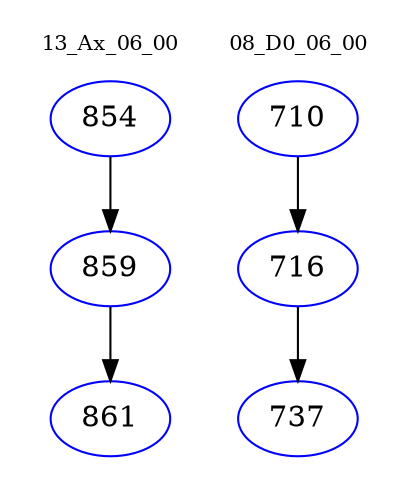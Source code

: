 digraph{
subgraph cluster_0 {
color = white
label = "13_Ax_06_00";
fontsize=10;
T0_854 [label="854", color="blue"]
T0_854 -> T0_859 [color="black"]
T0_859 [label="859", color="blue"]
T0_859 -> T0_861 [color="black"]
T0_861 [label="861", color="blue"]
}
subgraph cluster_1 {
color = white
label = "08_D0_06_00";
fontsize=10;
T1_710 [label="710", color="blue"]
T1_710 -> T1_716 [color="black"]
T1_716 [label="716", color="blue"]
T1_716 -> T1_737 [color="black"]
T1_737 [label="737", color="blue"]
}
}
